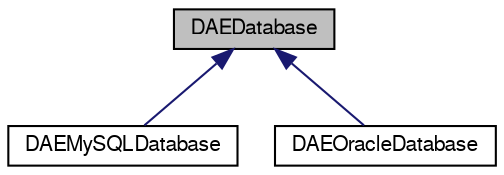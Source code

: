 digraph G
{
  edge [fontname="FreeSans",fontsize="10",labelfontname="FreeSans",labelfontsize="10"];
  node [fontname="FreeSans",fontsize="10",shape=record];
  Node1 [label="DAEDatabase",height=0.2,width=0.4,color="black", fillcolor="grey75", style="filled" fontcolor="black"];
  Node1 -> Node2 [dir="back",color="midnightblue",fontsize="10",style="solid",fontname="FreeSans"];
  Node2 [label="DAEMySQLDatabase",height=0.2,width=0.4,color="black", fillcolor="white", style="filled",URL="$classDAEMySQLDatabase.html"];
  Node1 -> Node3 [dir="back",color="midnightblue",fontsize="10",style="solid",fontname="FreeSans"];
  Node3 [label="DAEOracleDatabase",height=0.2,width=0.4,color="black", fillcolor="white", style="filled",URL="$classDAEOracleDatabase.html"];
}
